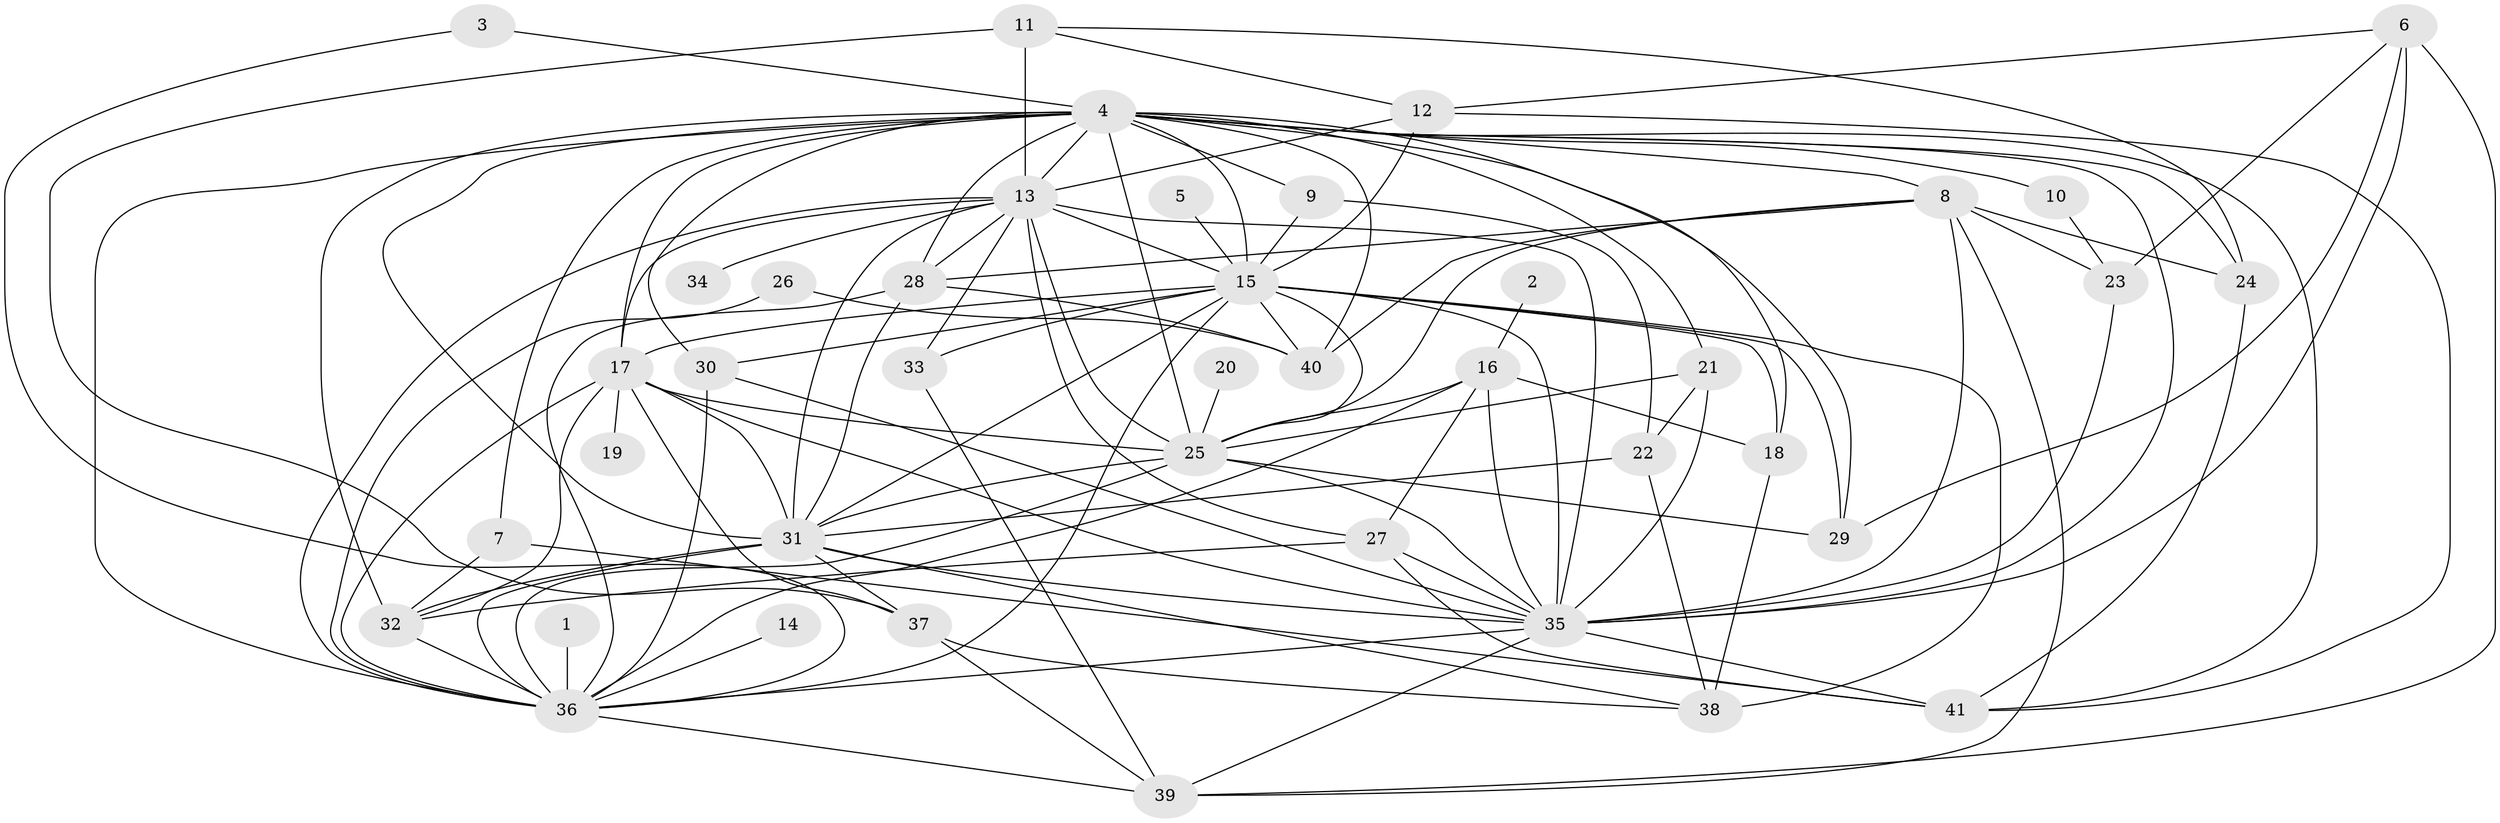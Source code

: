 // original degree distribution, {23: 0.00980392156862745, 21: 0.00980392156862745, 25: 0.00980392156862745, 18: 0.00980392156862745, 15: 0.0196078431372549, 20: 0.00980392156862745, 17: 0.00980392156862745, 19: 0.00980392156862745, 22: 0.00980392156862745, 7: 0.0196078431372549, 5: 0.06862745098039216, 2: 0.5686274509803921, 4: 0.058823529411764705, 6: 0.0392156862745098, 8: 0.00980392156862745, 3: 0.13725490196078433}
// Generated by graph-tools (version 1.1) at 2025/36/03/04/25 23:36:27]
// undirected, 41 vertices, 119 edges
graph export_dot {
  node [color=gray90,style=filled];
  1;
  2;
  3;
  4;
  5;
  6;
  7;
  8;
  9;
  10;
  11;
  12;
  13;
  14;
  15;
  16;
  17;
  18;
  19;
  20;
  21;
  22;
  23;
  24;
  25;
  26;
  27;
  28;
  29;
  30;
  31;
  32;
  33;
  34;
  35;
  36;
  37;
  38;
  39;
  40;
  41;
  1 -- 36 [weight=1.0];
  2 -- 16 [weight=1.0];
  3 -- 4 [weight=1.0];
  3 -- 36 [weight=1.0];
  4 -- 7 [weight=1.0];
  4 -- 8 [weight=1.0];
  4 -- 9 [weight=1.0];
  4 -- 10 [weight=1.0];
  4 -- 13 [weight=4.0];
  4 -- 15 [weight=4.0];
  4 -- 17 [weight=3.0];
  4 -- 18 [weight=1.0];
  4 -- 21 [weight=1.0];
  4 -- 24 [weight=1.0];
  4 -- 25 [weight=5.0];
  4 -- 28 [weight=1.0];
  4 -- 29 [weight=1.0];
  4 -- 30 [weight=3.0];
  4 -- 31 [weight=4.0];
  4 -- 32 [weight=2.0];
  4 -- 35 [weight=3.0];
  4 -- 36 [weight=4.0];
  4 -- 40 [weight=2.0];
  4 -- 41 [weight=2.0];
  5 -- 15 [weight=1.0];
  6 -- 12 [weight=1.0];
  6 -- 23 [weight=1.0];
  6 -- 29 [weight=1.0];
  6 -- 35 [weight=1.0];
  6 -- 39 [weight=1.0];
  7 -- 32 [weight=1.0];
  7 -- 41 [weight=1.0];
  8 -- 23 [weight=1.0];
  8 -- 24 [weight=1.0];
  8 -- 25 [weight=1.0];
  8 -- 28 [weight=1.0];
  8 -- 35 [weight=1.0];
  8 -- 39 [weight=1.0];
  8 -- 40 [weight=1.0];
  9 -- 15 [weight=1.0];
  9 -- 22 [weight=1.0];
  10 -- 23 [weight=1.0];
  11 -- 12 [weight=1.0];
  11 -- 13 [weight=2.0];
  11 -- 24 [weight=1.0];
  11 -- 37 [weight=1.0];
  12 -- 13 [weight=1.0];
  12 -- 15 [weight=1.0];
  12 -- 41 [weight=1.0];
  13 -- 15 [weight=1.0];
  13 -- 17 [weight=1.0];
  13 -- 25 [weight=1.0];
  13 -- 27 [weight=1.0];
  13 -- 28 [weight=1.0];
  13 -- 31 [weight=3.0];
  13 -- 33 [weight=2.0];
  13 -- 34 [weight=1.0];
  13 -- 35 [weight=1.0];
  13 -- 36 [weight=1.0];
  14 -- 36 [weight=1.0];
  15 -- 17 [weight=3.0];
  15 -- 18 [weight=1.0];
  15 -- 25 [weight=1.0];
  15 -- 29 [weight=2.0];
  15 -- 30 [weight=1.0];
  15 -- 31 [weight=1.0];
  15 -- 33 [weight=1.0];
  15 -- 35 [weight=1.0];
  15 -- 36 [weight=2.0];
  15 -- 38 [weight=2.0];
  15 -- 40 [weight=1.0];
  16 -- 18 [weight=1.0];
  16 -- 25 [weight=1.0];
  16 -- 27 [weight=1.0];
  16 -- 35 [weight=1.0];
  16 -- 36 [weight=1.0];
  17 -- 19 [weight=1.0];
  17 -- 25 [weight=1.0];
  17 -- 31 [weight=1.0];
  17 -- 32 [weight=1.0];
  17 -- 35 [weight=1.0];
  17 -- 36 [weight=1.0];
  17 -- 37 [weight=1.0];
  18 -- 38 [weight=1.0];
  20 -- 25 [weight=1.0];
  21 -- 22 [weight=1.0];
  21 -- 25 [weight=1.0];
  21 -- 35 [weight=1.0];
  22 -- 31 [weight=2.0];
  22 -- 38 [weight=1.0];
  23 -- 35 [weight=2.0];
  24 -- 41 [weight=1.0];
  25 -- 29 [weight=1.0];
  25 -- 31 [weight=1.0];
  25 -- 35 [weight=2.0];
  25 -- 36 [weight=1.0];
  26 -- 36 [weight=1.0];
  26 -- 40 [weight=1.0];
  27 -- 32 [weight=1.0];
  27 -- 35 [weight=1.0];
  27 -- 41 [weight=1.0];
  28 -- 31 [weight=1.0];
  28 -- 36 [weight=1.0];
  28 -- 40 [weight=1.0];
  30 -- 35 [weight=1.0];
  30 -- 36 [weight=1.0];
  31 -- 32 [weight=1.0];
  31 -- 35 [weight=2.0];
  31 -- 36 [weight=1.0];
  31 -- 37 [weight=1.0];
  31 -- 38 [weight=1.0];
  32 -- 36 [weight=1.0];
  33 -- 39 [weight=1.0];
  35 -- 36 [weight=1.0];
  35 -- 39 [weight=1.0];
  35 -- 41 [weight=2.0];
  36 -- 39 [weight=2.0];
  37 -- 38 [weight=1.0];
  37 -- 39 [weight=1.0];
}
